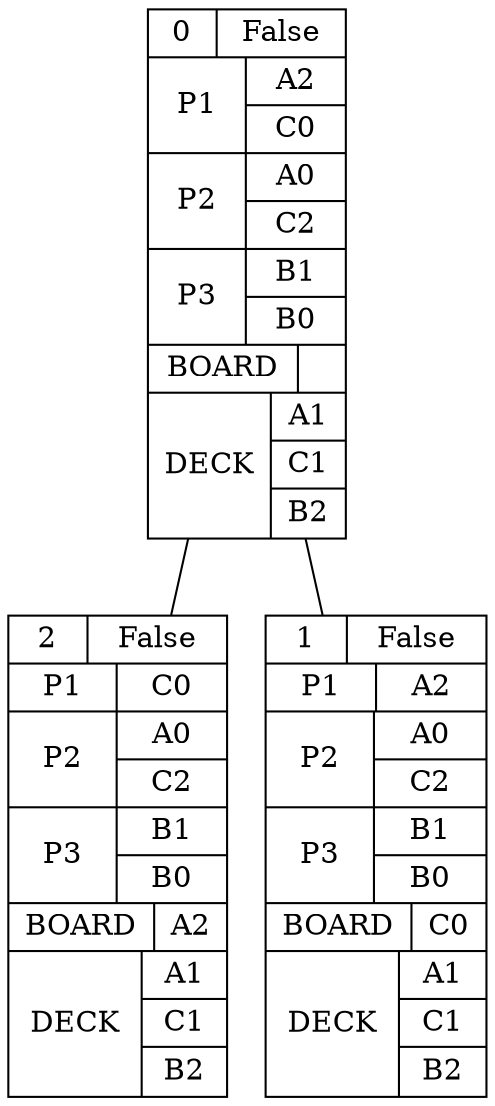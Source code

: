 strict graph "" {
	graph [bb="0,0,229.5,521",
		overlap=prism
	];
	node [label="\N"];
	0	[height=3.5278,
		label="
        {
            {
                0|False
            }|
            {P1|{A2|C0}}|{P2|{A0|C2}}|{P3|{B1|B0}}|{BOARD|{}}|{DECK|{\
A1|C1|B2}}
        }
    ",
		pos="114.5,394",
		rects="67,497.5,101,520.5 101,497.5,162,520.5 67,451.5,114,497.5 114,474.5,162,497.5 114,451.5,162,474.5 67,405.5,114,451.5 114,428.5,162,\
451.5 114,405.5,162,428.5 67,359.5,114,405.5 114,382.5,162,405.5 114,359.5,162,382.5 67,336.5,139,359.5 139,336.5,162,359.5 67,267.5,\
126,336.5 126,313.5,162,336.5 126,290.5,162,313.5 126,267.5,162,290.5",
		shape=record,
		width=1.3194];
	2	[height=3.2083,
		label="
        {
            {
                2|False
            }|
            {P1|{C0}}|{P2|{A0|C2}}|{P3|{B1|B0}}|{BOARD|{A2}}|{DECK|{\
A1|C1|B2}}
        }
    ",
		pos="52.5,115.5",
		rects="0,207.5,39,230.5 39,207.5,105,230.5 0,184.5,52,207.5 52,184.5,105,207.5 0,138.5,52,184.5 52,161.5,105,184.5 52,138.5,105,161.5 0,\
92.5,52,138.5 52,115.5,105,138.5 52,92.5,105,115.5 0,69.5,70,92.5 70,69.5,105,92.5 0,0.5,64,69.5 64,46.5,105,69.5 64,23.5,105,46.5 \
64,0.5,105,23.5",
		shape=record,
		width=1.4583];
	0 -- 2	[key=l,
		pos="86.312,267.29 83.593,255.16 80.845,242.91 78.152,230.9"];
	1	[height=3.2083,
		label="
        {
            {
                1|False
            }|
            {P1|{A2}}|{P2|{A0|C2}}|{P3|{B1|B0}}|{BOARD|{C0}}|{DECK|{\
A1|C1|B2}}
        }
    ",
		pos="176.5,115.5",
		rects="123.5,207.5,162.5,230.5 162.5,207.5,229.5,230.5 123.5,184.5,176.5,207.5 176.5,184.5,229.5,207.5 123.5,138.5,175.5,184.5 175.5,161.5,\
229.5,184.5 175.5,138.5,229.5,161.5 123.5,92.5,175.5,138.5 175.5,115.5,229.5,138.5 175.5,92.5,229.5,115.5 123.5,69.5,193.5,92.5 \
193.5,69.5,229.5,92.5 123.5,0.5,187.5,69.5 187.5,46.5,229.5,69.5 187.5,23.5,229.5,46.5 187.5,0.5,229.5,23.5",
		shape=record,
		width=1.4722];
	0 -- 1	[key=l,
		pos="142.69,267.29 145.41,255.16 148.16,242.91 150.85,230.9"];
}
